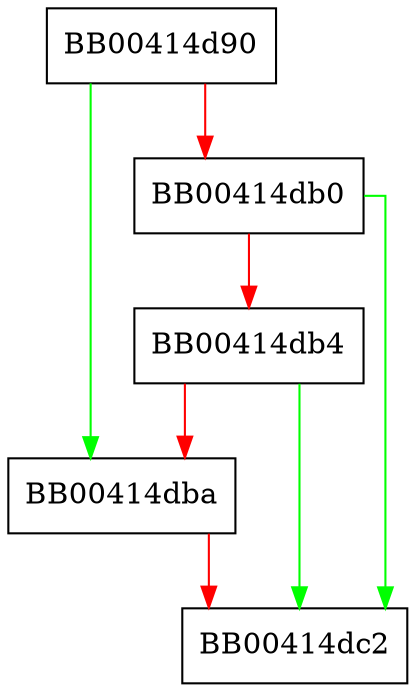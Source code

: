 digraph cms_cb {
  node [shape="box"];
  graph [splines=ortho];
  BB00414d90 -> BB00414dba [color="green"];
  BB00414d90 -> BB00414db0 [color="red"];
  BB00414db0 -> BB00414dc2 [color="green"];
  BB00414db0 -> BB00414db4 [color="red"];
  BB00414db4 -> BB00414dc2 [color="green"];
  BB00414db4 -> BB00414dba [color="red"];
  BB00414dba -> BB00414dc2 [color="red"];
}